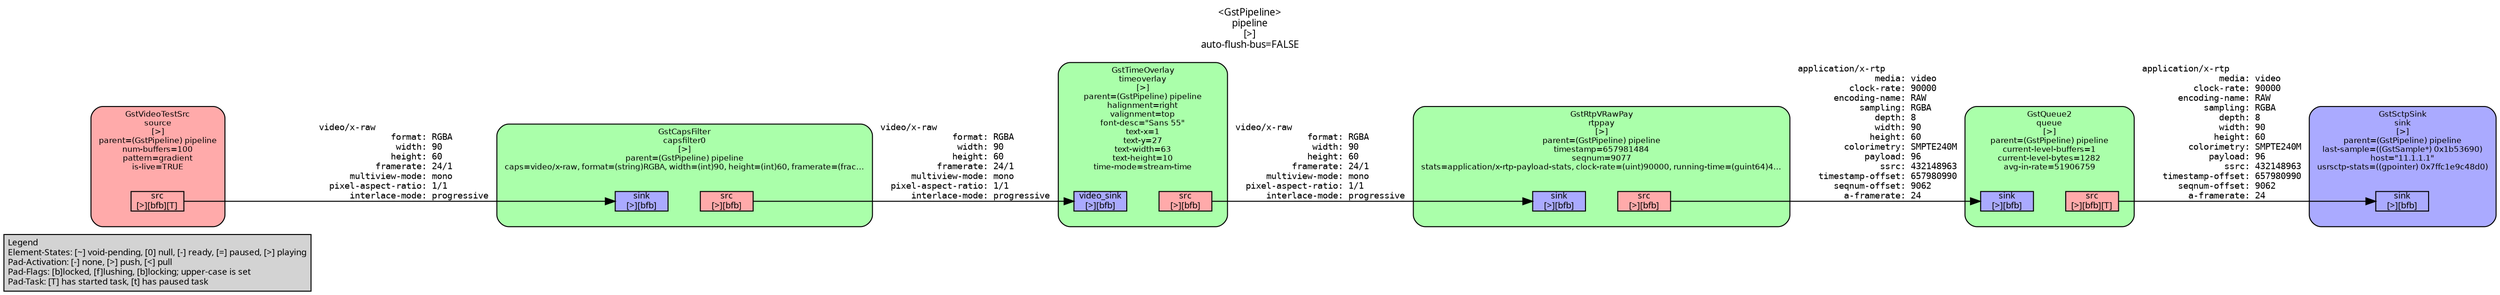 digraph pipeline {
  rankdir=LR;
  fontname="sans";
  fontsize="10";
  labelloc=t;
  nodesep=.1;
  ranksep=.2;
  label="<GstPipeline>\npipeline\n[>]\nauto-flush-bus=FALSE";
  node [style="filled,rounded", shape=box, fontsize="9", fontname="sans", margin="0.0,0.0"];
  edge [labelfontsize="6", fontsize="9", fontname="monospace"];
  
  legend [
    pos="0,0!",
    margin="0.05,0.05",
    style="filled",
    label="Legend\lElement-States: [~] void-pending, [0] null, [-] ready, [=] paused, [>] playing\lPad-Activation: [-] none, [>] push, [<] pull\lPad-Flags: [b]locked, [f]lushing, [b]locking; upper-case is set\lPad-Task: [T] has started task, [t] has paused task\l",
  ];
  subgraph cluster_capsfilter0_0x1d662e0 {
    fontname="Bitstream Vera Sans";
    fontsize="8";
    style="filled,rounded";
    color=black;
    label="GstCapsFilter\ncapsfilter0\n[>]\nparent=(GstPipeline) pipeline\ncaps=video/x-raw, format=(string)RGBA, width=(int)90, height=(int)60, framerate=(frac…";
    subgraph cluster_capsfilter0_0x1d662e0_sink {
      label="";
      style="invis";
      capsfilter0_0x1d662e0_sink_0x1d53250 [color=black, fillcolor="#aaaaff", label="sink\n[>][bfb]", height="0.2", style="filled,solid"];
    }

    subgraph cluster_capsfilter0_0x1d662e0_src {
      label="";
      style="invis";
      capsfilter0_0x1d662e0_src_0x1d53490 [color=black, fillcolor="#ffaaaa", label="src\n[>][bfb]", height="0.2", style="filled,solid"];
    }

    capsfilter0_0x1d662e0_sink_0x1d53250 -> capsfilter0_0x1d662e0_src_0x1d53490 [style="invis"];
    fillcolor="#aaffaa";
  }

  capsfilter0_0x1d662e0_src_0x1d53490 -> timeoverlay_0x1d5a030_video_sink_0x1d52290 [label="video/x-raw\l              format: RGBA\l               width: 90\l              height: 60\l           framerate: 24/1\l      multiview-mode: mono\l  pixel-aspect-ratio: 1/1\l      interlace-mode: progressive\l"]
  subgraph cluster_sink_0x1c9e3e0 {
    fontname="Bitstream Vera Sans";
    fontsize="8";
    style="filled,rounded";
    color=black;
    label="GstSctpSink\nsink\n[>]\nparent=(GstPipeline) pipeline\nlast-sample=((GstSample*) 0x1b53690)\nhost=\"11.1.1.1\"\nusrsctp-stats=((gpointer) 0x7ffc1e9c48d0)";
    subgraph cluster_sink_0x1c9e3e0_sink {
      label="";
      style="invis";
      sink_0x1c9e3e0_sink_0x1d53010 [color=black, fillcolor="#aaaaff", label="sink\n[>][bfb]", height="0.2", style="filled,solid"];
    }

    fillcolor="#aaaaff";
  }

  subgraph cluster_queue_0x1cc0e00 {
    fontname="Bitstream Vera Sans";
    fontsize="8";
    style="filled,rounded";
    color=black;
    label="GstQueue2\nqueue\n[>]\nparent=(GstPipeline) pipeline\ncurrent-level-buffers=1\ncurrent-level-bytes=1282\navg-in-rate=51906759";
    subgraph cluster_queue_0x1cc0e00_sink {
      label="";
      style="invis";
      queue_0x1cc0e00_sink_0x1d52b90 [color=black, fillcolor="#aaaaff", label="sink\n[>][bfb]", height="0.2", style="filled,solid"];
    }

    subgraph cluster_queue_0x1cc0e00_src {
      label="";
      style="invis";
      queue_0x1cc0e00_src_0x1d52dd0 [color=black, fillcolor="#ffaaaa", label="src\n[>][bfb][T]", height="0.2", style="filled,solid"];
    }

    queue_0x1cc0e00_sink_0x1d52b90 -> queue_0x1cc0e00_src_0x1d52dd0 [style="invis"];
    fillcolor="#aaffaa";
  }

  queue_0x1cc0e00_src_0x1d52dd0 -> sink_0x1c9e3e0_sink_0x1d53010 [label="application/x-rtp\l               media: video\l          clock-rate: 90000\l       encoding-name: RAW\l            sampling: RGBA\l               depth: 8\l               width: 90\l              height: 60\l         colorimetry: SMPTE240M\l             payload: 96\l                ssrc: 432148963\l    timestamp-offset: 657980990\l       seqnum-offset: 9062\l         a-framerate: 24\l"]
  subgraph cluster_rtppay_0x1d60220 {
    fontname="Bitstream Vera Sans";
    fontsize="8";
    style="filled,rounded";
    color=black;
    label="GstRtpVRawPay\nrtppay\n[>]\nparent=(GstPipeline) pipeline\ntimestamp=657981484\nseqnum=9077\nstats=application/x-rtp-payload-stats, clock-rate=(uint)90000, running-time=(guint64)4…";
    subgraph cluster_rtppay_0x1d60220_sink {
      label="";
      style="invis";
      rtppay_0x1d60220_sink_0x1d52950 [color=black, fillcolor="#aaaaff", label="sink\n[>][bfb]", height="0.2", style="filled,solid"];
    }

    subgraph cluster_rtppay_0x1d60220_src {
      label="";
      style="invis";
      rtppay_0x1d60220_src_0x1d52710 [color=black, fillcolor="#ffaaaa", label="src\n[>][bfb]", height="0.2", style="filled,solid"];
    }

    rtppay_0x1d60220_sink_0x1d52950 -> rtppay_0x1d60220_src_0x1d52710 [style="invis"];
    fillcolor="#aaffaa";
  }

  rtppay_0x1d60220_src_0x1d52710 -> queue_0x1cc0e00_sink_0x1d52b90 [label="application/x-rtp\l               media: video\l          clock-rate: 90000\l       encoding-name: RAW\l            sampling: RGBA\l               depth: 8\l               width: 90\l              height: 60\l         colorimetry: SMPTE240M\l             payload: 96\l                ssrc: 432148963\l    timestamp-offset: 657980990\l       seqnum-offset: 9062\l         a-framerate: 24\l"]
  subgraph cluster_timeoverlay_0x1d5a030 {
    fontname="Bitstream Vera Sans";
    fontsize="8";
    style="filled,rounded";
    color=black;
    label="GstTimeOverlay\ntimeoverlay\n[>]\nparent=(GstPipeline) pipeline\nhalignment=right\nvalignment=top\nfont-desc=\"Sans 55\"\ntext-x=1\ntext-y=27\ntext-width=63\ntext-height=10\ntime-mode=stream-time";
    subgraph cluster_timeoverlay_0x1d5a030_sink {
      label="";
      style="invis";
      timeoverlay_0x1d5a030_video_sink_0x1d52290 [color=black, fillcolor="#aaaaff", label="video_sink\n[>][bfb]", height="0.2", style="filled,solid"];
    }

    subgraph cluster_timeoverlay_0x1d5a030_src {
      label="";
      style="invis";
      timeoverlay_0x1d5a030_src_0x1d524d0 [color=black, fillcolor="#ffaaaa", label="src\n[>][bfb]", height="0.2", style="filled,solid"];
    }

    timeoverlay_0x1d5a030_video_sink_0x1d52290 -> timeoverlay_0x1d5a030_src_0x1d524d0 [style="invis"];
    fillcolor="#aaffaa";
  }

  timeoverlay_0x1d5a030_src_0x1d524d0 -> rtppay_0x1d60220_sink_0x1d52950 [label="video/x-raw\l              format: RGBA\l               width: 90\l              height: 60\l           framerate: 24/1\l      multiview-mode: mono\l  pixel-aspect-ratio: 1/1\l      interlace-mode: progressive\l"]
  subgraph cluster_source_0x1c7a4d0 {
    fontname="Bitstream Vera Sans";
    fontsize="8";
    style="filled,rounded";
    color=black;
    label="GstVideoTestSrc\nsource\n[>]\nparent=(GstPipeline) pipeline\nnum-buffers=100\npattern=gradient\nis-live=TRUE";
    subgraph cluster_source_0x1c7a4d0_src {
      label="";
      style="invis";
      source_0x1c7a4d0_src_0x1d52050 [color=black, fillcolor="#ffaaaa", label="src\n[>][bfb][T]", height="0.2", style="filled,solid"];
    }

    fillcolor="#ffaaaa";
  }

  source_0x1c7a4d0_src_0x1d52050 -> capsfilter0_0x1d662e0_sink_0x1d53250 [label="video/x-raw\l              format: RGBA\l               width: 90\l              height: 60\l           framerate: 24/1\l      multiview-mode: mono\l  pixel-aspect-ratio: 1/1\l      interlace-mode: progressive\l"]
}
